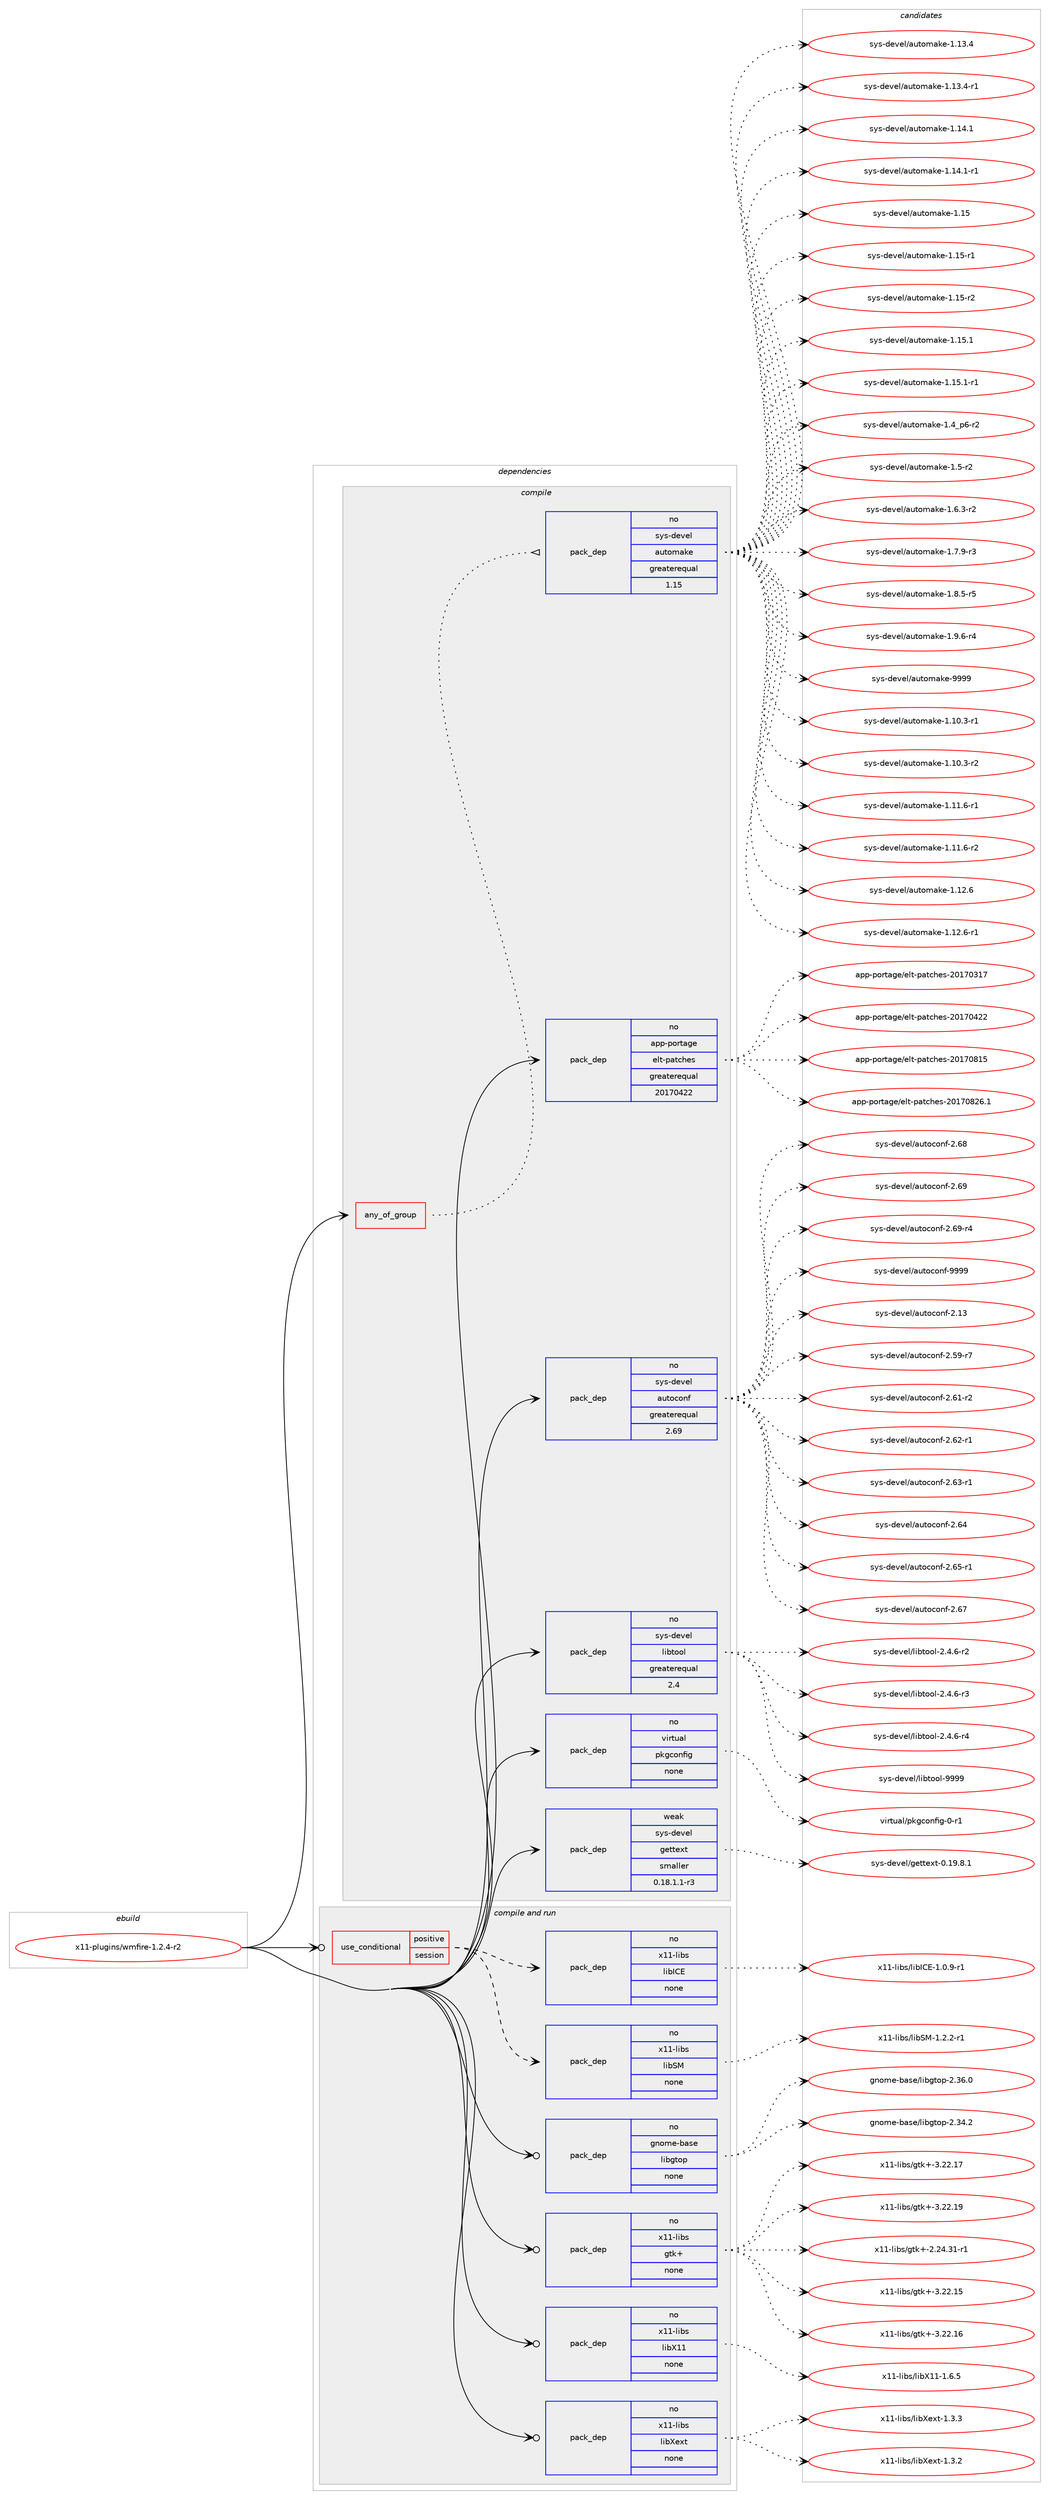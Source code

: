 digraph prolog {

# *************
# Graph options
# *************

newrank=true;
concentrate=true;
compound=true;
graph [rankdir=LR,fontname=Helvetica,fontsize=10,ranksep=1.5];#, ranksep=2.5, nodesep=0.2];
edge  [arrowhead=vee];
node  [fontname=Helvetica,fontsize=10];

# **********
# The ebuild
# **********

subgraph cluster_leftcol {
color=gray;
rank=same;
label=<<i>ebuild</i>>;
id [label="x11-plugins/wmfire-1.2.4-r2", color=red, width=4, href="../x11-plugins/wmfire-1.2.4-r2.svg"];
}

# ****************
# The dependencies
# ****************

subgraph cluster_midcol {
color=gray;
label=<<i>dependencies</i>>;
subgraph cluster_compile {
fillcolor="#eeeeee";
style=filled;
label=<<i>compile</i>>;
subgraph any9595 {
dependency527127 [label=<<TABLE BORDER="0" CELLBORDER="1" CELLSPACING="0" CELLPADDING="4"><TR><TD CELLPADDING="10">any_of_group</TD></TR></TABLE>>, shape=none, color=red];subgraph pack393616 {
dependency527128 [label=<<TABLE BORDER="0" CELLBORDER="1" CELLSPACING="0" CELLPADDING="4" WIDTH="220"><TR><TD ROWSPAN="6" CELLPADDING="30">pack_dep</TD></TR><TR><TD WIDTH="110">no</TD></TR><TR><TD>sys-devel</TD></TR><TR><TD>automake</TD></TR><TR><TD>greaterequal</TD></TR><TR><TD>1.15</TD></TR></TABLE>>, shape=none, color=blue];
}
dependency527127:e -> dependency527128:w [weight=20,style="dotted",arrowhead="oinv"];
}
id:e -> dependency527127:w [weight=20,style="solid",arrowhead="vee"];
subgraph pack393617 {
dependency527129 [label=<<TABLE BORDER="0" CELLBORDER="1" CELLSPACING="0" CELLPADDING="4" WIDTH="220"><TR><TD ROWSPAN="6" CELLPADDING="30">pack_dep</TD></TR><TR><TD WIDTH="110">no</TD></TR><TR><TD>app-portage</TD></TR><TR><TD>elt-patches</TD></TR><TR><TD>greaterequal</TD></TR><TR><TD>20170422</TD></TR></TABLE>>, shape=none, color=blue];
}
id:e -> dependency527129:w [weight=20,style="solid",arrowhead="vee"];
subgraph pack393618 {
dependency527130 [label=<<TABLE BORDER="0" CELLBORDER="1" CELLSPACING="0" CELLPADDING="4" WIDTH="220"><TR><TD ROWSPAN="6" CELLPADDING="30">pack_dep</TD></TR><TR><TD WIDTH="110">no</TD></TR><TR><TD>sys-devel</TD></TR><TR><TD>autoconf</TD></TR><TR><TD>greaterequal</TD></TR><TR><TD>2.69</TD></TR></TABLE>>, shape=none, color=blue];
}
id:e -> dependency527130:w [weight=20,style="solid",arrowhead="vee"];
subgraph pack393619 {
dependency527131 [label=<<TABLE BORDER="0" CELLBORDER="1" CELLSPACING="0" CELLPADDING="4" WIDTH="220"><TR><TD ROWSPAN="6" CELLPADDING="30">pack_dep</TD></TR><TR><TD WIDTH="110">no</TD></TR><TR><TD>sys-devel</TD></TR><TR><TD>libtool</TD></TR><TR><TD>greaterequal</TD></TR><TR><TD>2.4</TD></TR></TABLE>>, shape=none, color=blue];
}
id:e -> dependency527131:w [weight=20,style="solid",arrowhead="vee"];
subgraph pack393620 {
dependency527132 [label=<<TABLE BORDER="0" CELLBORDER="1" CELLSPACING="0" CELLPADDING="4" WIDTH="220"><TR><TD ROWSPAN="6" CELLPADDING="30">pack_dep</TD></TR><TR><TD WIDTH="110">no</TD></TR><TR><TD>virtual</TD></TR><TR><TD>pkgconfig</TD></TR><TR><TD>none</TD></TR><TR><TD></TD></TR></TABLE>>, shape=none, color=blue];
}
id:e -> dependency527132:w [weight=20,style="solid",arrowhead="vee"];
subgraph pack393621 {
dependency527133 [label=<<TABLE BORDER="0" CELLBORDER="1" CELLSPACING="0" CELLPADDING="4" WIDTH="220"><TR><TD ROWSPAN="6" CELLPADDING="30">pack_dep</TD></TR><TR><TD WIDTH="110">weak</TD></TR><TR><TD>sys-devel</TD></TR><TR><TD>gettext</TD></TR><TR><TD>smaller</TD></TR><TR><TD>0.18.1.1-r3</TD></TR></TABLE>>, shape=none, color=blue];
}
id:e -> dependency527133:w [weight=20,style="solid",arrowhead="vee"];
}
subgraph cluster_compileandrun {
fillcolor="#eeeeee";
style=filled;
label=<<i>compile and run</i>>;
subgraph cond123567 {
dependency527134 [label=<<TABLE BORDER="0" CELLBORDER="1" CELLSPACING="0" CELLPADDING="4"><TR><TD ROWSPAN="3" CELLPADDING="10">use_conditional</TD></TR><TR><TD>positive</TD></TR><TR><TD>session</TD></TR></TABLE>>, shape=none, color=red];
subgraph pack393622 {
dependency527135 [label=<<TABLE BORDER="0" CELLBORDER="1" CELLSPACING="0" CELLPADDING="4" WIDTH="220"><TR><TD ROWSPAN="6" CELLPADDING="30">pack_dep</TD></TR><TR><TD WIDTH="110">no</TD></TR><TR><TD>x11-libs</TD></TR><TR><TD>libSM</TD></TR><TR><TD>none</TD></TR><TR><TD></TD></TR></TABLE>>, shape=none, color=blue];
}
dependency527134:e -> dependency527135:w [weight=20,style="dashed",arrowhead="vee"];
subgraph pack393623 {
dependency527136 [label=<<TABLE BORDER="0" CELLBORDER="1" CELLSPACING="0" CELLPADDING="4" WIDTH="220"><TR><TD ROWSPAN="6" CELLPADDING="30">pack_dep</TD></TR><TR><TD WIDTH="110">no</TD></TR><TR><TD>x11-libs</TD></TR><TR><TD>libICE</TD></TR><TR><TD>none</TD></TR><TR><TD></TD></TR></TABLE>>, shape=none, color=blue];
}
dependency527134:e -> dependency527136:w [weight=20,style="dashed",arrowhead="vee"];
}
id:e -> dependency527134:w [weight=20,style="solid",arrowhead="odotvee"];
subgraph pack393624 {
dependency527137 [label=<<TABLE BORDER="0" CELLBORDER="1" CELLSPACING="0" CELLPADDING="4" WIDTH="220"><TR><TD ROWSPAN="6" CELLPADDING="30">pack_dep</TD></TR><TR><TD WIDTH="110">no</TD></TR><TR><TD>gnome-base</TD></TR><TR><TD>libgtop</TD></TR><TR><TD>none</TD></TR><TR><TD></TD></TR></TABLE>>, shape=none, color=blue];
}
id:e -> dependency527137:w [weight=20,style="solid",arrowhead="odotvee"];
subgraph pack393625 {
dependency527138 [label=<<TABLE BORDER="0" CELLBORDER="1" CELLSPACING="0" CELLPADDING="4" WIDTH="220"><TR><TD ROWSPAN="6" CELLPADDING="30">pack_dep</TD></TR><TR><TD WIDTH="110">no</TD></TR><TR><TD>x11-libs</TD></TR><TR><TD>gtk+</TD></TR><TR><TD>none</TD></TR><TR><TD></TD></TR></TABLE>>, shape=none, color=blue];
}
id:e -> dependency527138:w [weight=20,style="solid",arrowhead="odotvee"];
subgraph pack393626 {
dependency527139 [label=<<TABLE BORDER="0" CELLBORDER="1" CELLSPACING="0" CELLPADDING="4" WIDTH="220"><TR><TD ROWSPAN="6" CELLPADDING="30">pack_dep</TD></TR><TR><TD WIDTH="110">no</TD></TR><TR><TD>x11-libs</TD></TR><TR><TD>libX11</TD></TR><TR><TD>none</TD></TR><TR><TD></TD></TR></TABLE>>, shape=none, color=blue];
}
id:e -> dependency527139:w [weight=20,style="solid",arrowhead="odotvee"];
subgraph pack393627 {
dependency527140 [label=<<TABLE BORDER="0" CELLBORDER="1" CELLSPACING="0" CELLPADDING="4" WIDTH="220"><TR><TD ROWSPAN="6" CELLPADDING="30">pack_dep</TD></TR><TR><TD WIDTH="110">no</TD></TR><TR><TD>x11-libs</TD></TR><TR><TD>libXext</TD></TR><TR><TD>none</TD></TR><TR><TD></TD></TR></TABLE>>, shape=none, color=blue];
}
id:e -> dependency527140:w [weight=20,style="solid",arrowhead="odotvee"];
}
subgraph cluster_run {
fillcolor="#eeeeee";
style=filled;
label=<<i>run</i>>;
}
}

# **************
# The candidates
# **************

subgraph cluster_choices {
rank=same;
color=gray;
label=<<i>candidates</i>>;

subgraph choice393616 {
color=black;
nodesep=1;
choice11512111545100101118101108479711711611110997107101454946494846514511449 [label="sys-devel/automake-1.10.3-r1", color=red, width=4,href="../sys-devel/automake-1.10.3-r1.svg"];
choice11512111545100101118101108479711711611110997107101454946494846514511450 [label="sys-devel/automake-1.10.3-r2", color=red, width=4,href="../sys-devel/automake-1.10.3-r2.svg"];
choice11512111545100101118101108479711711611110997107101454946494946544511449 [label="sys-devel/automake-1.11.6-r1", color=red, width=4,href="../sys-devel/automake-1.11.6-r1.svg"];
choice11512111545100101118101108479711711611110997107101454946494946544511450 [label="sys-devel/automake-1.11.6-r2", color=red, width=4,href="../sys-devel/automake-1.11.6-r2.svg"];
choice1151211154510010111810110847971171161111099710710145494649504654 [label="sys-devel/automake-1.12.6", color=red, width=4,href="../sys-devel/automake-1.12.6.svg"];
choice11512111545100101118101108479711711611110997107101454946495046544511449 [label="sys-devel/automake-1.12.6-r1", color=red, width=4,href="../sys-devel/automake-1.12.6-r1.svg"];
choice1151211154510010111810110847971171161111099710710145494649514652 [label="sys-devel/automake-1.13.4", color=red, width=4,href="../sys-devel/automake-1.13.4.svg"];
choice11512111545100101118101108479711711611110997107101454946495146524511449 [label="sys-devel/automake-1.13.4-r1", color=red, width=4,href="../sys-devel/automake-1.13.4-r1.svg"];
choice1151211154510010111810110847971171161111099710710145494649524649 [label="sys-devel/automake-1.14.1", color=red, width=4,href="../sys-devel/automake-1.14.1.svg"];
choice11512111545100101118101108479711711611110997107101454946495246494511449 [label="sys-devel/automake-1.14.1-r1", color=red, width=4,href="../sys-devel/automake-1.14.1-r1.svg"];
choice115121115451001011181011084797117116111109971071014549464953 [label="sys-devel/automake-1.15", color=red, width=4,href="../sys-devel/automake-1.15.svg"];
choice1151211154510010111810110847971171161111099710710145494649534511449 [label="sys-devel/automake-1.15-r1", color=red, width=4,href="../sys-devel/automake-1.15-r1.svg"];
choice1151211154510010111810110847971171161111099710710145494649534511450 [label="sys-devel/automake-1.15-r2", color=red, width=4,href="../sys-devel/automake-1.15-r2.svg"];
choice1151211154510010111810110847971171161111099710710145494649534649 [label="sys-devel/automake-1.15.1", color=red, width=4,href="../sys-devel/automake-1.15.1.svg"];
choice11512111545100101118101108479711711611110997107101454946495346494511449 [label="sys-devel/automake-1.15.1-r1", color=red, width=4,href="../sys-devel/automake-1.15.1-r1.svg"];
choice115121115451001011181011084797117116111109971071014549465295112544511450 [label="sys-devel/automake-1.4_p6-r2", color=red, width=4,href="../sys-devel/automake-1.4_p6-r2.svg"];
choice11512111545100101118101108479711711611110997107101454946534511450 [label="sys-devel/automake-1.5-r2", color=red, width=4,href="../sys-devel/automake-1.5-r2.svg"];
choice115121115451001011181011084797117116111109971071014549465446514511450 [label="sys-devel/automake-1.6.3-r2", color=red, width=4,href="../sys-devel/automake-1.6.3-r2.svg"];
choice115121115451001011181011084797117116111109971071014549465546574511451 [label="sys-devel/automake-1.7.9-r3", color=red, width=4,href="../sys-devel/automake-1.7.9-r3.svg"];
choice115121115451001011181011084797117116111109971071014549465646534511453 [label="sys-devel/automake-1.8.5-r5", color=red, width=4,href="../sys-devel/automake-1.8.5-r5.svg"];
choice115121115451001011181011084797117116111109971071014549465746544511452 [label="sys-devel/automake-1.9.6-r4", color=red, width=4,href="../sys-devel/automake-1.9.6-r4.svg"];
choice115121115451001011181011084797117116111109971071014557575757 [label="sys-devel/automake-9999", color=red, width=4,href="../sys-devel/automake-9999.svg"];
dependency527128:e -> choice11512111545100101118101108479711711611110997107101454946494846514511449:w [style=dotted,weight="100"];
dependency527128:e -> choice11512111545100101118101108479711711611110997107101454946494846514511450:w [style=dotted,weight="100"];
dependency527128:e -> choice11512111545100101118101108479711711611110997107101454946494946544511449:w [style=dotted,weight="100"];
dependency527128:e -> choice11512111545100101118101108479711711611110997107101454946494946544511450:w [style=dotted,weight="100"];
dependency527128:e -> choice1151211154510010111810110847971171161111099710710145494649504654:w [style=dotted,weight="100"];
dependency527128:e -> choice11512111545100101118101108479711711611110997107101454946495046544511449:w [style=dotted,weight="100"];
dependency527128:e -> choice1151211154510010111810110847971171161111099710710145494649514652:w [style=dotted,weight="100"];
dependency527128:e -> choice11512111545100101118101108479711711611110997107101454946495146524511449:w [style=dotted,weight="100"];
dependency527128:e -> choice1151211154510010111810110847971171161111099710710145494649524649:w [style=dotted,weight="100"];
dependency527128:e -> choice11512111545100101118101108479711711611110997107101454946495246494511449:w [style=dotted,weight="100"];
dependency527128:e -> choice115121115451001011181011084797117116111109971071014549464953:w [style=dotted,weight="100"];
dependency527128:e -> choice1151211154510010111810110847971171161111099710710145494649534511449:w [style=dotted,weight="100"];
dependency527128:e -> choice1151211154510010111810110847971171161111099710710145494649534511450:w [style=dotted,weight="100"];
dependency527128:e -> choice1151211154510010111810110847971171161111099710710145494649534649:w [style=dotted,weight="100"];
dependency527128:e -> choice11512111545100101118101108479711711611110997107101454946495346494511449:w [style=dotted,weight="100"];
dependency527128:e -> choice115121115451001011181011084797117116111109971071014549465295112544511450:w [style=dotted,weight="100"];
dependency527128:e -> choice11512111545100101118101108479711711611110997107101454946534511450:w [style=dotted,weight="100"];
dependency527128:e -> choice115121115451001011181011084797117116111109971071014549465446514511450:w [style=dotted,weight="100"];
dependency527128:e -> choice115121115451001011181011084797117116111109971071014549465546574511451:w [style=dotted,weight="100"];
dependency527128:e -> choice115121115451001011181011084797117116111109971071014549465646534511453:w [style=dotted,weight="100"];
dependency527128:e -> choice115121115451001011181011084797117116111109971071014549465746544511452:w [style=dotted,weight="100"];
dependency527128:e -> choice115121115451001011181011084797117116111109971071014557575757:w [style=dotted,weight="100"];
}
subgraph choice393617 {
color=black;
nodesep=1;
choice97112112451121111141169710310147101108116451129711699104101115455048495548514955 [label="app-portage/elt-patches-20170317", color=red, width=4,href="../app-portage/elt-patches-20170317.svg"];
choice97112112451121111141169710310147101108116451129711699104101115455048495548525050 [label="app-portage/elt-patches-20170422", color=red, width=4,href="../app-portage/elt-patches-20170422.svg"];
choice97112112451121111141169710310147101108116451129711699104101115455048495548564953 [label="app-portage/elt-patches-20170815", color=red, width=4,href="../app-portage/elt-patches-20170815.svg"];
choice971121124511211111411697103101471011081164511297116991041011154550484955485650544649 [label="app-portage/elt-patches-20170826.1", color=red, width=4,href="../app-portage/elt-patches-20170826.1.svg"];
dependency527129:e -> choice97112112451121111141169710310147101108116451129711699104101115455048495548514955:w [style=dotted,weight="100"];
dependency527129:e -> choice97112112451121111141169710310147101108116451129711699104101115455048495548525050:w [style=dotted,weight="100"];
dependency527129:e -> choice97112112451121111141169710310147101108116451129711699104101115455048495548564953:w [style=dotted,weight="100"];
dependency527129:e -> choice971121124511211111411697103101471011081164511297116991041011154550484955485650544649:w [style=dotted,weight="100"];
}
subgraph choice393618 {
color=black;
nodesep=1;
choice115121115451001011181011084797117116111991111101024550464951 [label="sys-devel/autoconf-2.13", color=red, width=4,href="../sys-devel/autoconf-2.13.svg"];
choice1151211154510010111810110847971171161119911111010245504653574511455 [label="sys-devel/autoconf-2.59-r7", color=red, width=4,href="../sys-devel/autoconf-2.59-r7.svg"];
choice1151211154510010111810110847971171161119911111010245504654494511450 [label="sys-devel/autoconf-2.61-r2", color=red, width=4,href="../sys-devel/autoconf-2.61-r2.svg"];
choice1151211154510010111810110847971171161119911111010245504654504511449 [label="sys-devel/autoconf-2.62-r1", color=red, width=4,href="../sys-devel/autoconf-2.62-r1.svg"];
choice1151211154510010111810110847971171161119911111010245504654514511449 [label="sys-devel/autoconf-2.63-r1", color=red, width=4,href="../sys-devel/autoconf-2.63-r1.svg"];
choice115121115451001011181011084797117116111991111101024550465452 [label="sys-devel/autoconf-2.64", color=red, width=4,href="../sys-devel/autoconf-2.64.svg"];
choice1151211154510010111810110847971171161119911111010245504654534511449 [label="sys-devel/autoconf-2.65-r1", color=red, width=4,href="../sys-devel/autoconf-2.65-r1.svg"];
choice115121115451001011181011084797117116111991111101024550465455 [label="sys-devel/autoconf-2.67", color=red, width=4,href="../sys-devel/autoconf-2.67.svg"];
choice115121115451001011181011084797117116111991111101024550465456 [label="sys-devel/autoconf-2.68", color=red, width=4,href="../sys-devel/autoconf-2.68.svg"];
choice115121115451001011181011084797117116111991111101024550465457 [label="sys-devel/autoconf-2.69", color=red, width=4,href="../sys-devel/autoconf-2.69.svg"];
choice1151211154510010111810110847971171161119911111010245504654574511452 [label="sys-devel/autoconf-2.69-r4", color=red, width=4,href="../sys-devel/autoconf-2.69-r4.svg"];
choice115121115451001011181011084797117116111991111101024557575757 [label="sys-devel/autoconf-9999", color=red, width=4,href="../sys-devel/autoconf-9999.svg"];
dependency527130:e -> choice115121115451001011181011084797117116111991111101024550464951:w [style=dotted,weight="100"];
dependency527130:e -> choice1151211154510010111810110847971171161119911111010245504653574511455:w [style=dotted,weight="100"];
dependency527130:e -> choice1151211154510010111810110847971171161119911111010245504654494511450:w [style=dotted,weight="100"];
dependency527130:e -> choice1151211154510010111810110847971171161119911111010245504654504511449:w [style=dotted,weight="100"];
dependency527130:e -> choice1151211154510010111810110847971171161119911111010245504654514511449:w [style=dotted,weight="100"];
dependency527130:e -> choice115121115451001011181011084797117116111991111101024550465452:w [style=dotted,weight="100"];
dependency527130:e -> choice1151211154510010111810110847971171161119911111010245504654534511449:w [style=dotted,weight="100"];
dependency527130:e -> choice115121115451001011181011084797117116111991111101024550465455:w [style=dotted,weight="100"];
dependency527130:e -> choice115121115451001011181011084797117116111991111101024550465456:w [style=dotted,weight="100"];
dependency527130:e -> choice115121115451001011181011084797117116111991111101024550465457:w [style=dotted,weight="100"];
dependency527130:e -> choice1151211154510010111810110847971171161119911111010245504654574511452:w [style=dotted,weight="100"];
dependency527130:e -> choice115121115451001011181011084797117116111991111101024557575757:w [style=dotted,weight="100"];
}
subgraph choice393619 {
color=black;
nodesep=1;
choice1151211154510010111810110847108105981161111111084550465246544511450 [label="sys-devel/libtool-2.4.6-r2", color=red, width=4,href="../sys-devel/libtool-2.4.6-r2.svg"];
choice1151211154510010111810110847108105981161111111084550465246544511451 [label="sys-devel/libtool-2.4.6-r3", color=red, width=4,href="../sys-devel/libtool-2.4.6-r3.svg"];
choice1151211154510010111810110847108105981161111111084550465246544511452 [label="sys-devel/libtool-2.4.6-r4", color=red, width=4,href="../sys-devel/libtool-2.4.6-r4.svg"];
choice1151211154510010111810110847108105981161111111084557575757 [label="sys-devel/libtool-9999", color=red, width=4,href="../sys-devel/libtool-9999.svg"];
dependency527131:e -> choice1151211154510010111810110847108105981161111111084550465246544511450:w [style=dotted,weight="100"];
dependency527131:e -> choice1151211154510010111810110847108105981161111111084550465246544511451:w [style=dotted,weight="100"];
dependency527131:e -> choice1151211154510010111810110847108105981161111111084550465246544511452:w [style=dotted,weight="100"];
dependency527131:e -> choice1151211154510010111810110847108105981161111111084557575757:w [style=dotted,weight="100"];
}
subgraph choice393620 {
color=black;
nodesep=1;
choice11810511411611797108471121071039911111010210510345484511449 [label="virtual/pkgconfig-0-r1", color=red, width=4,href="../virtual/pkgconfig-0-r1.svg"];
dependency527132:e -> choice11810511411611797108471121071039911111010210510345484511449:w [style=dotted,weight="100"];
}
subgraph choice393621 {
color=black;
nodesep=1;
choice1151211154510010111810110847103101116116101120116454846495746564649 [label="sys-devel/gettext-0.19.8.1", color=red, width=4,href="../sys-devel/gettext-0.19.8.1.svg"];
dependency527133:e -> choice1151211154510010111810110847103101116116101120116454846495746564649:w [style=dotted,weight="100"];
}
subgraph choice393622 {
color=black;
nodesep=1;
choice12049494510810598115471081059883774549465046504511449 [label="x11-libs/libSM-1.2.2-r1", color=red, width=4,href="../x11-libs/libSM-1.2.2-r1.svg"];
dependency527135:e -> choice12049494510810598115471081059883774549465046504511449:w [style=dotted,weight="100"];
}
subgraph choice393623 {
color=black;
nodesep=1;
choice1204949451081059811547108105987367694549464846574511449 [label="x11-libs/libICE-1.0.9-r1", color=red, width=4,href="../x11-libs/libICE-1.0.9-r1.svg"];
dependency527136:e -> choice1204949451081059811547108105987367694549464846574511449:w [style=dotted,weight="100"];
}
subgraph choice393624 {
color=black;
nodesep=1;
choice103110111109101459897115101471081059810311611111245504651524650 [label="gnome-base/libgtop-2.34.2", color=red, width=4,href="../gnome-base/libgtop-2.34.2.svg"];
choice103110111109101459897115101471081059810311611111245504651544648 [label="gnome-base/libgtop-2.36.0", color=red, width=4,href="../gnome-base/libgtop-2.36.0.svg"];
dependency527137:e -> choice103110111109101459897115101471081059810311611111245504651524650:w [style=dotted,weight="100"];
dependency527137:e -> choice103110111109101459897115101471081059810311611111245504651544648:w [style=dotted,weight="100"];
}
subgraph choice393625 {
color=black;
nodesep=1;
choice12049494510810598115471031161074345504650524651494511449 [label="x11-libs/gtk+-2.24.31-r1", color=red, width=4,href="../x11-libs/gtk+-2.24.31-r1.svg"];
choice1204949451081059811547103116107434551465050464953 [label="x11-libs/gtk+-3.22.15", color=red, width=4,href="../x11-libs/gtk+-3.22.15.svg"];
choice1204949451081059811547103116107434551465050464954 [label="x11-libs/gtk+-3.22.16", color=red, width=4,href="../x11-libs/gtk+-3.22.16.svg"];
choice1204949451081059811547103116107434551465050464955 [label="x11-libs/gtk+-3.22.17", color=red, width=4,href="../x11-libs/gtk+-3.22.17.svg"];
choice1204949451081059811547103116107434551465050464957 [label="x11-libs/gtk+-3.22.19", color=red, width=4,href="../x11-libs/gtk+-3.22.19.svg"];
dependency527138:e -> choice12049494510810598115471031161074345504650524651494511449:w [style=dotted,weight="100"];
dependency527138:e -> choice1204949451081059811547103116107434551465050464953:w [style=dotted,weight="100"];
dependency527138:e -> choice1204949451081059811547103116107434551465050464954:w [style=dotted,weight="100"];
dependency527138:e -> choice1204949451081059811547103116107434551465050464955:w [style=dotted,weight="100"];
dependency527138:e -> choice1204949451081059811547103116107434551465050464957:w [style=dotted,weight="100"];
}
subgraph choice393626 {
color=black;
nodesep=1;
choice120494945108105981154710810598884949454946544653 [label="x11-libs/libX11-1.6.5", color=red, width=4,href="../x11-libs/libX11-1.6.5.svg"];
dependency527139:e -> choice120494945108105981154710810598884949454946544653:w [style=dotted,weight="100"];
}
subgraph choice393627 {
color=black;
nodesep=1;
choice12049494510810598115471081059888101120116454946514650 [label="x11-libs/libXext-1.3.2", color=red, width=4,href="../x11-libs/libXext-1.3.2.svg"];
choice12049494510810598115471081059888101120116454946514651 [label="x11-libs/libXext-1.3.3", color=red, width=4,href="../x11-libs/libXext-1.3.3.svg"];
dependency527140:e -> choice12049494510810598115471081059888101120116454946514650:w [style=dotted,weight="100"];
dependency527140:e -> choice12049494510810598115471081059888101120116454946514651:w [style=dotted,weight="100"];
}
}

}

